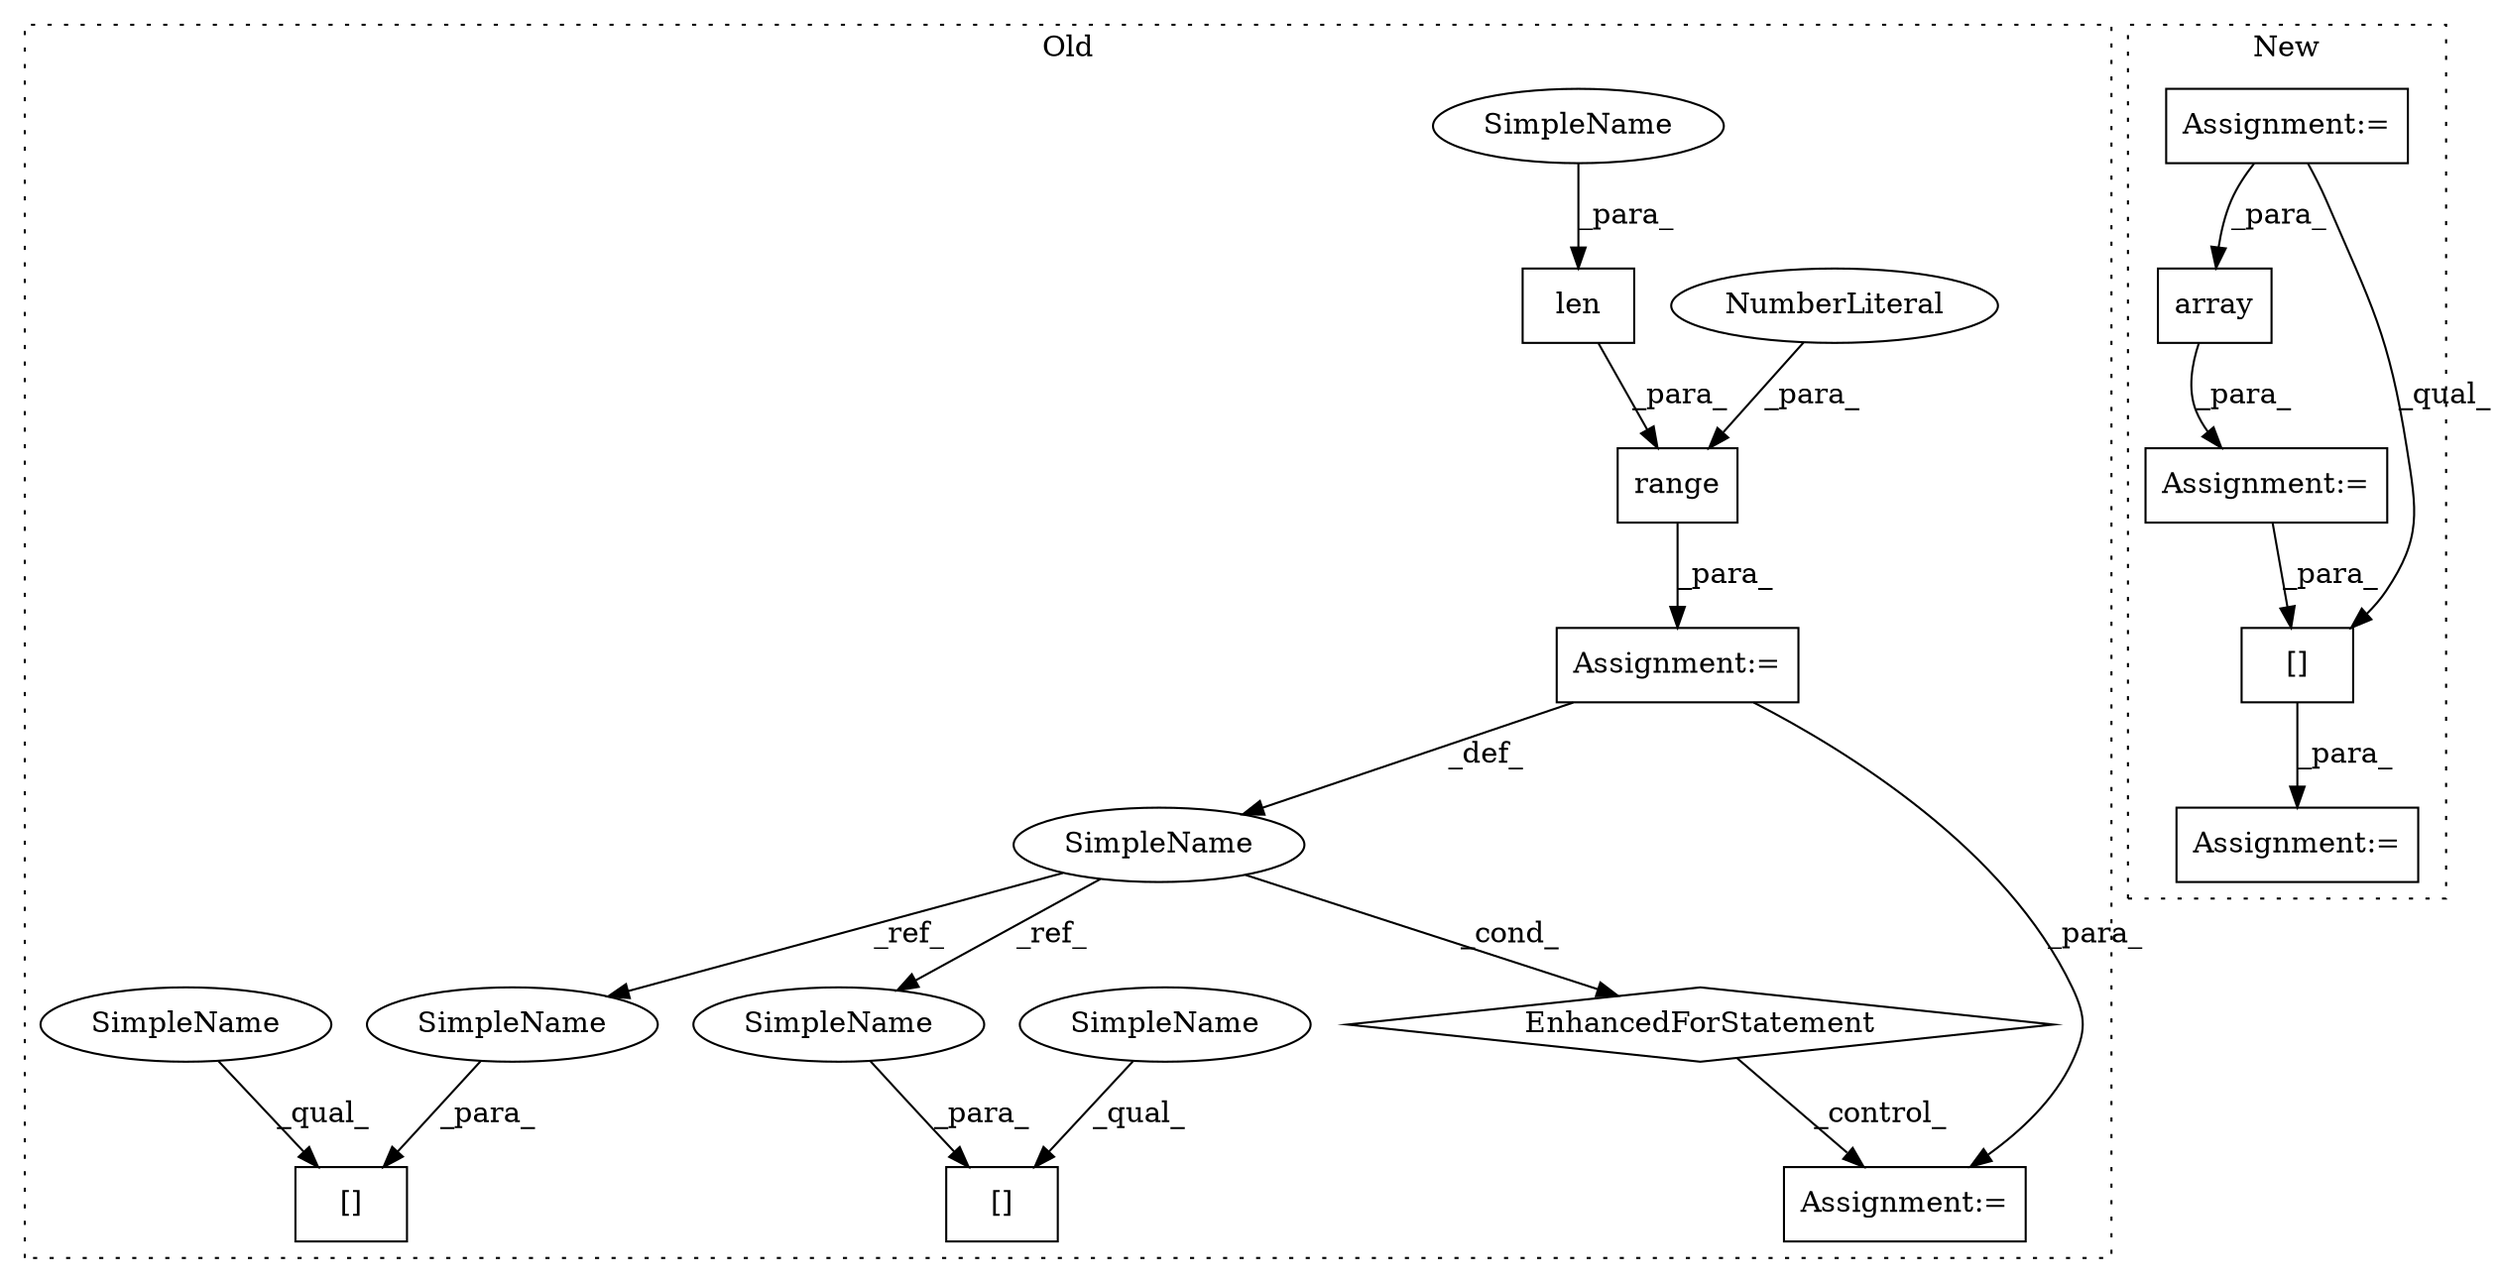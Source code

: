 digraph G {
subgraph cluster0 {
1 [label="range" a="32" s="5235,5254" l="6,1" shape="box"];
3 [label="Assignment:=" a="7" s="5166,5255" l="57,2" shape="box"];
5 [label="EnhancedForStatement" a="70" s="5166,5255" l="57,2" shape="diamond"];
6 [label="[]" a="2" s="5267,5279" l="7,1" shape="box"];
7 [label="SimpleName" a="42" s="5227" l="5" shape="ellipse"];
8 [label="Assignment:=" a="7" s="5700" l="1" shape="box"];
10 [label="len" a="32" s="5243,5253" l="4,1" shape="box"];
11 [label="NumberLiteral" a="34" s="5241" l="1" shape="ellipse"];
13 [label="[]" a="2" s="5373,5385" l="7,1" shape="box"];
15 [label="SimpleName" a="42" s="5380" l="5" shape="ellipse"];
16 [label="SimpleName" a="42" s="5274" l="5" shape="ellipse"];
17 [label="SimpleName" a="42" s="5267" l="6" shape="ellipse"];
18 [label="SimpleName" a="42" s="5247" l="6" shape="ellipse"];
19 [label="SimpleName" a="42" s="5373" l="6" shape="ellipse"];
label = "Old";
style="dotted";
}
subgraph cluster1 {
2 [label="array" a="32" s="5603,5622" l="6,1" shape="box"];
4 [label="Assignment:=" a="7" s="5645" l="1" shape="box"];
9 [label="Assignment:=" a="7" s="5151" l="1" shape="box"];
12 [label="[]" a="2" s="5646,5669" l="14,1" shape="box"];
14 [label="Assignment:=" a="7" s="5583" l="1" shape="box"];
label = "New";
style="dotted";
}
1 -> 3 [label="_para_"];
2 -> 14 [label="_para_"];
3 -> 8 [label="_para_"];
3 -> 7 [label="_def_"];
5 -> 8 [label="_control_"];
7 -> 15 [label="_ref_"];
7 -> 5 [label="_cond_"];
7 -> 16 [label="_ref_"];
9 -> 2 [label="_para_"];
9 -> 12 [label="_qual_"];
10 -> 1 [label="_para_"];
11 -> 1 [label="_para_"];
12 -> 4 [label="_para_"];
14 -> 12 [label="_para_"];
15 -> 13 [label="_para_"];
16 -> 6 [label="_para_"];
17 -> 6 [label="_qual_"];
18 -> 10 [label="_para_"];
19 -> 13 [label="_qual_"];
}